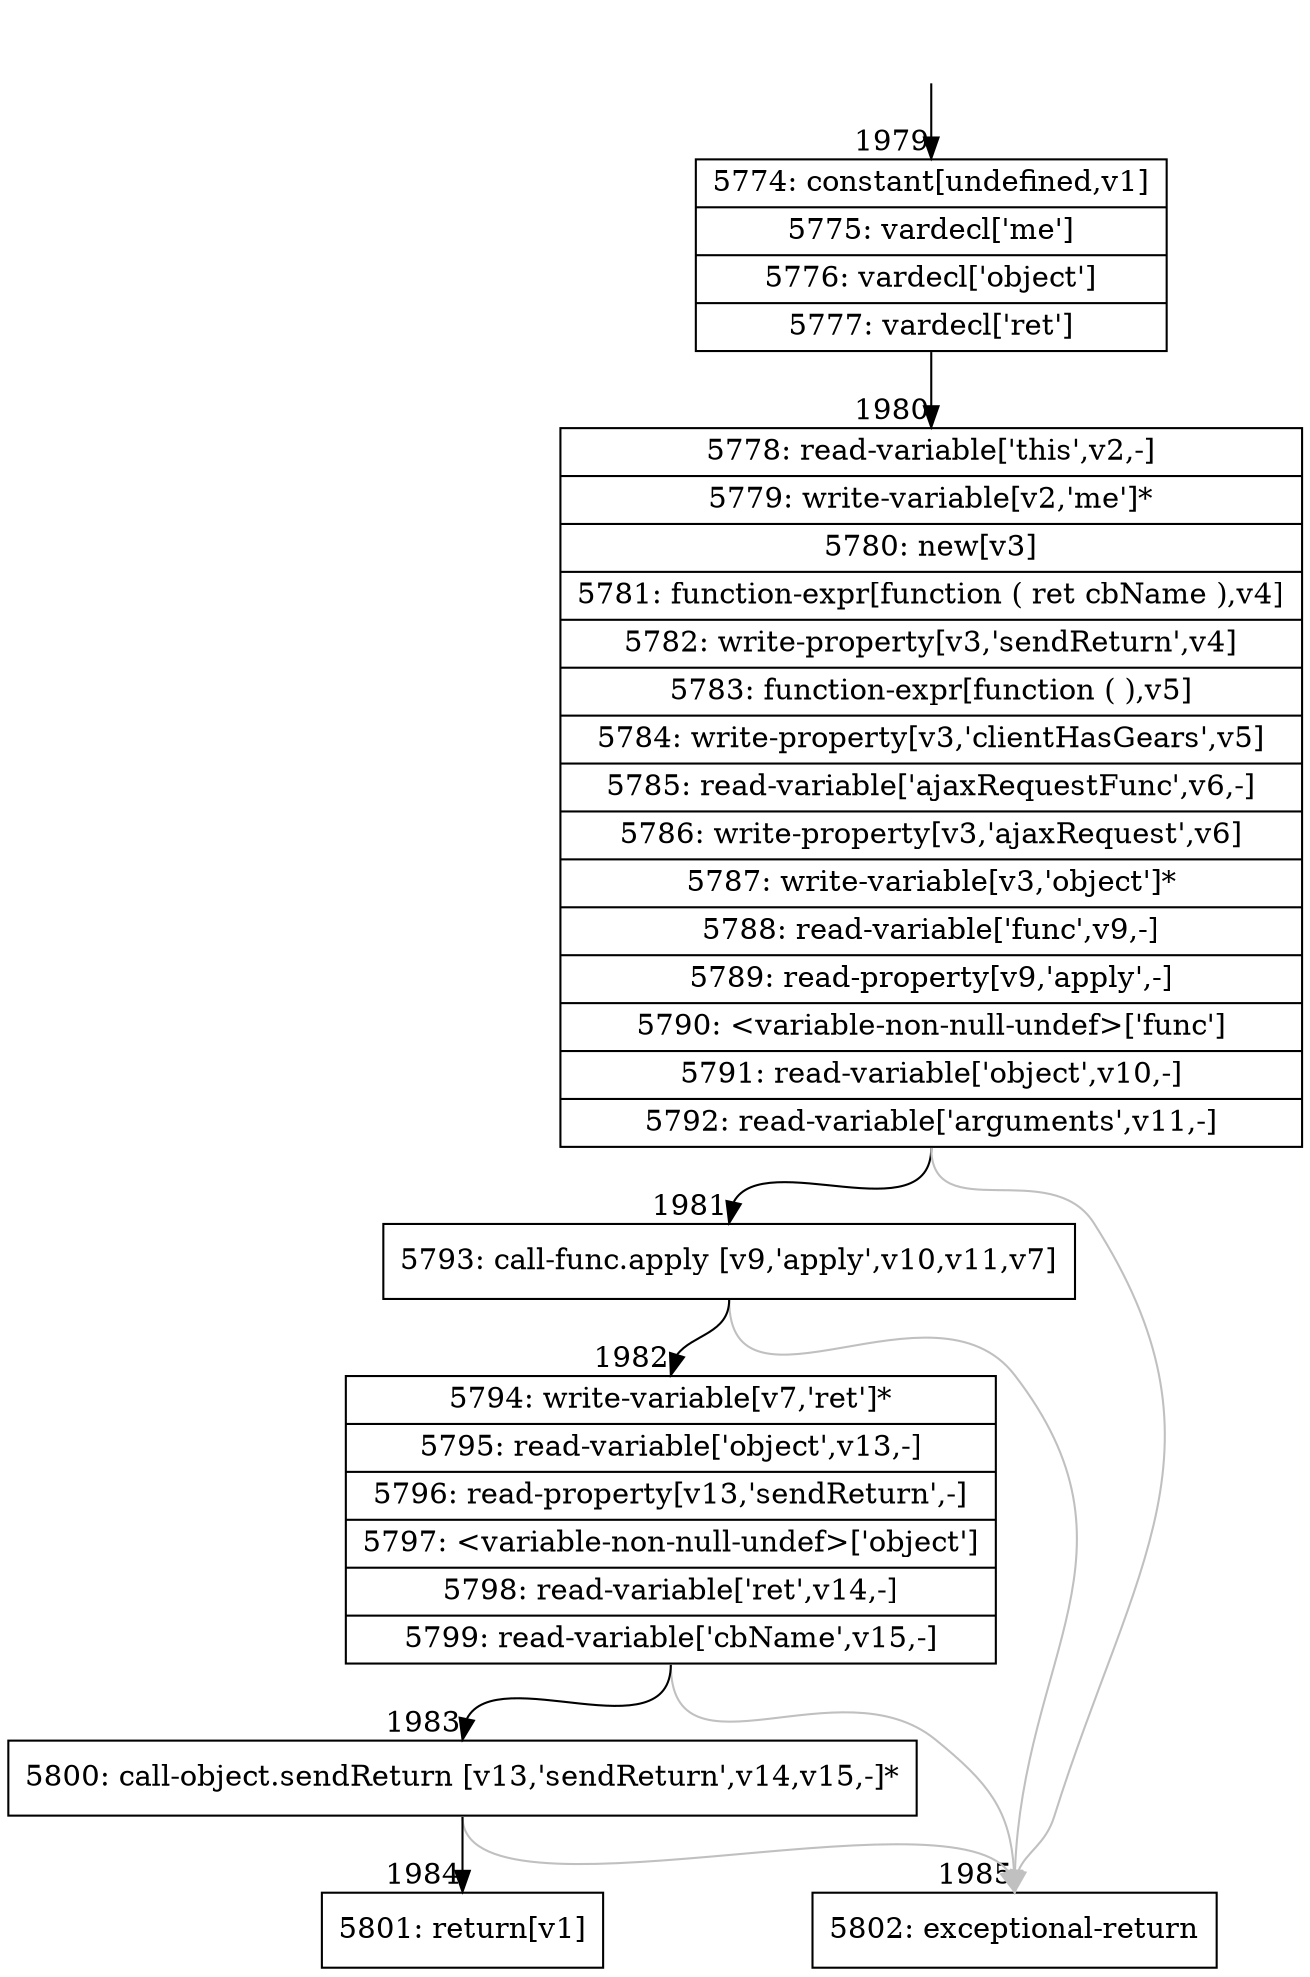 digraph {
rankdir="TD"
BB_entry229[shape=none,label=""];
BB_entry229 -> BB1979 [tailport=s, headport=n, headlabel="    1979"]
BB1979 [shape=record label="{5774: constant[undefined,v1]|5775: vardecl['me']|5776: vardecl['object']|5777: vardecl['ret']}" ] 
BB1979 -> BB1980 [tailport=s, headport=n, headlabel="      1980"]
BB1980 [shape=record label="{5778: read-variable['this',v2,-]|5779: write-variable[v2,'me']*|5780: new[v3]|5781: function-expr[function ( ret cbName ),v4]|5782: write-property[v3,'sendReturn',v4]|5783: function-expr[function ( ),v5]|5784: write-property[v3,'clientHasGears',v5]|5785: read-variable['ajaxRequestFunc',v6,-]|5786: write-property[v3,'ajaxRequest',v6]|5787: write-variable[v3,'object']*|5788: read-variable['func',v9,-]|5789: read-property[v9,'apply',-]|5790: \<variable-non-null-undef\>['func']|5791: read-variable['object',v10,-]|5792: read-variable['arguments',v11,-]}" ] 
BB1980 -> BB1981 [tailport=s, headport=n, headlabel="      1981"]
BB1980 -> BB1985 [tailport=s, headport=n, color=gray, headlabel="      1985"]
BB1981 [shape=record label="{5793: call-func.apply [v9,'apply',v10,v11,v7]}" ] 
BB1981 -> BB1982 [tailport=s, headport=n, headlabel="      1982"]
BB1981 -> BB1985 [tailport=s, headport=n, color=gray]
BB1982 [shape=record label="{5794: write-variable[v7,'ret']*|5795: read-variable['object',v13,-]|5796: read-property[v13,'sendReturn',-]|5797: \<variable-non-null-undef\>['object']|5798: read-variable['ret',v14,-]|5799: read-variable['cbName',v15,-]}" ] 
BB1982 -> BB1983 [tailport=s, headport=n, headlabel="      1983"]
BB1982 -> BB1985 [tailport=s, headport=n, color=gray]
BB1983 [shape=record label="{5800: call-object.sendReturn [v13,'sendReturn',v14,v15,-]*}" ] 
BB1983 -> BB1984 [tailport=s, headport=n, headlabel="      1984"]
BB1983 -> BB1985 [tailport=s, headport=n, color=gray]
BB1984 [shape=record label="{5801: return[v1]}" ] 
BB1985 [shape=record label="{5802: exceptional-return}" ] 
//#$~ 2299
}
